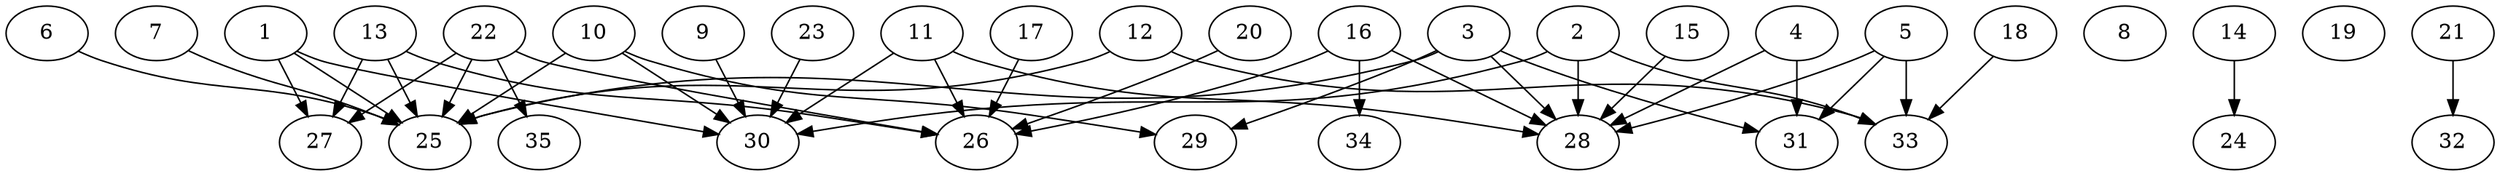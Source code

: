 // DAG automatically generated by daggen at Thu Oct  3 14:05:37 2019
// ./daggen --dot -n 35 --ccr 0.5 --fat 0.9 --regular 0.5 --density 0.5 --mindata 5242880 --maxdata 52428800 
digraph G {
  1 [size="13217792", alpha="0.13", expect_size="6608896"] 
  1 -> 25 [size ="6608896"]
  1 -> 27 [size ="6608896"]
  1 -> 30 [size ="6608896"]
  2 [size="64815104", alpha="0.15", expect_size="32407552"] 
  2 -> 28 [size ="32407552"]
  2 -> 30 [size ="32407552"]
  2 -> 33 [size ="32407552"]
  3 [size="94328832", alpha="0.09", expect_size="47164416"] 
  3 -> 25 [size ="47164416"]
  3 -> 28 [size ="47164416"]
  3 -> 29 [size ="47164416"]
  3 -> 31 [size ="47164416"]
  4 [size="15943680", alpha="0.14", expect_size="7971840"] 
  4 -> 28 [size ="7971840"]
  4 -> 31 [size ="7971840"]
  5 [size="59879424", alpha="0.17", expect_size="29939712"] 
  5 -> 28 [size ="29939712"]
  5 -> 31 [size ="29939712"]
  5 -> 33 [size ="29939712"]
  6 [size="39112704", alpha="0.13", expect_size="19556352"] 
  6 -> 25 [size ="19556352"]
  7 [size="25812992", alpha="0.13", expect_size="12906496"] 
  7 -> 25 [size ="12906496"]
  8 [size="15734784", alpha="0.19", expect_size="7867392"] 
  9 [size="52832256", alpha="0.10", expect_size="26416128"] 
  9 -> 30 [size ="26416128"]
  10 [size="90138624", alpha="0.20", expect_size="45069312"] 
  10 -> 25 [size ="45069312"]
  10 -> 29 [size ="45069312"]
  10 -> 30 [size ="45069312"]
  11 [size="55795712", alpha="0.05", expect_size="27897856"] 
  11 -> 26 [size ="27897856"]
  11 -> 28 [size ="27897856"]
  11 -> 30 [size ="27897856"]
  12 [size="23287808", alpha="0.06", expect_size="11643904"] 
  12 -> 25 [size ="11643904"]
  12 -> 33 [size ="11643904"]
  13 [size="91875328", alpha="0.13", expect_size="45937664"] 
  13 -> 25 [size ="45937664"]
  13 -> 26 [size ="45937664"]
  13 -> 27 [size ="45937664"]
  14 [size="41011200", alpha="0.09", expect_size="20505600"] 
  14 -> 24 [size ="20505600"]
  15 [size="12302336", alpha="0.02", expect_size="6151168"] 
  15 -> 28 [size ="6151168"]
  16 [size="93714432", alpha="0.08", expect_size="46857216"] 
  16 -> 26 [size ="46857216"]
  16 -> 28 [size ="46857216"]
  16 -> 34 [size ="46857216"]
  17 [size="59322368", alpha="0.10", expect_size="29661184"] 
  17 -> 26 [size ="29661184"]
  18 [size="26308608", alpha="0.06", expect_size="13154304"] 
  18 -> 33 [size ="13154304"]
  19 [size="22083584", alpha="0.17", expect_size="11041792"] 
  20 [size="68364288", alpha="0.18", expect_size="34182144"] 
  20 -> 26 [size ="34182144"]
  21 [size="67201024", alpha="0.00", expect_size="33600512"] 
  21 -> 32 [size ="33600512"]
  22 [size="91783168", alpha="0.14", expect_size="45891584"] 
  22 -> 25 [size ="45891584"]
  22 -> 26 [size ="45891584"]
  22 -> 27 [size ="45891584"]
  22 -> 35 [size ="45891584"]
  23 [size="24133632", alpha="0.05", expect_size="12066816"] 
  23 -> 30 [size ="12066816"]
  24 [size="83746816", alpha="0.18", expect_size="41873408"] 
  25 [size="32940032", alpha="0.00", expect_size="16470016"] 
  26 [size="41095168", alpha="0.09", expect_size="20547584"] 
  27 [size="80809984", alpha="0.02", expect_size="40404992"] 
  28 [size="34015232", alpha="0.15", expect_size="17007616"] 
  29 [size="60084224", alpha="0.17", expect_size="30042112"] 
  30 [size="45099008", alpha="0.16", expect_size="22549504"] 
  31 [size="36839424", alpha="0.05", expect_size="18419712"] 
  32 [size="38043648", alpha="0.17", expect_size="19021824"] 
  33 [size="103038976", alpha="0.06", expect_size="51519488"] 
  34 [size="32557056", alpha="0.01", expect_size="16278528"] 
  35 [size="20801536", alpha="0.16", expect_size="10400768"] 
}
